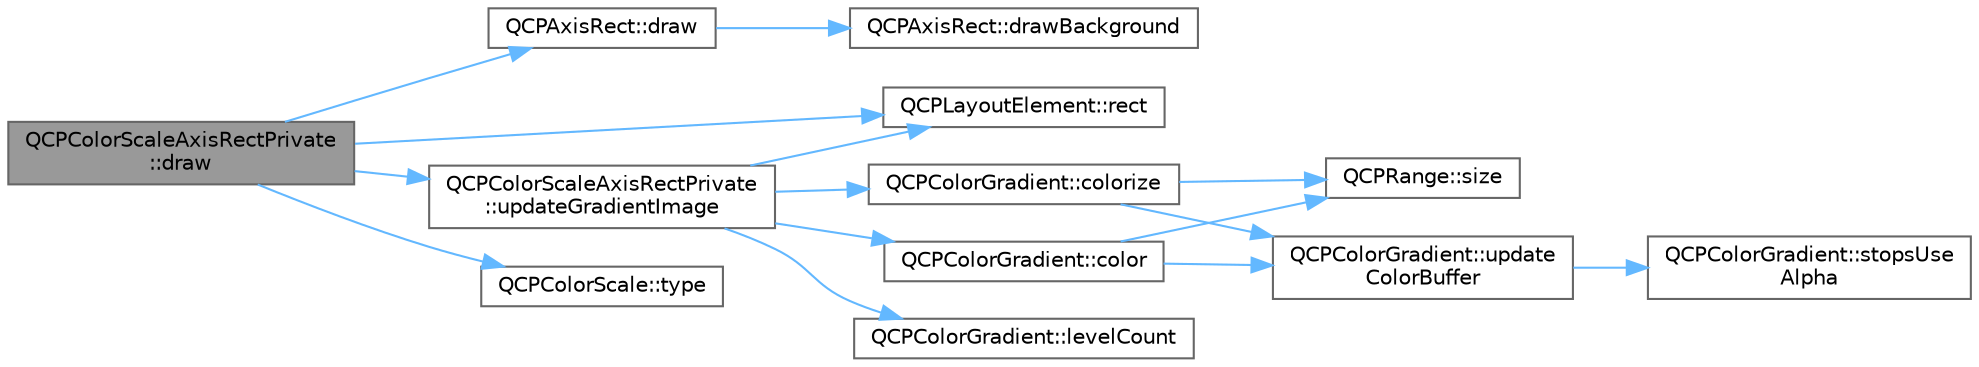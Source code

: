digraph "QCPColorScaleAxisRectPrivate::draw"
{
 // LATEX_PDF_SIZE
  bgcolor="transparent";
  edge [fontname=Helvetica,fontsize=10,labelfontname=Helvetica,labelfontsize=10];
  node [fontname=Helvetica,fontsize=10,shape=box,height=0.2,width=0.4];
  rankdir="LR";
  Node1 [label="QCPColorScaleAxisRectPrivate\l::draw",height=0.2,width=0.4,color="gray40", fillcolor="grey60", style="filled", fontcolor="black",tooltip=" "];
  Node1 -> Node2 [color="steelblue1",style="solid"];
  Node2 [label="QCPAxisRect::draw",height=0.2,width=0.4,color="grey40", fillcolor="white", style="filled",URL="$class_q_c_p_axis_rect.html#af710c50530e370539a4439d6c4db9090",tooltip=" "];
  Node2 -> Node3 [color="steelblue1",style="solid"];
  Node3 [label="QCPAxisRect::drawBackground",height=0.2,width=0.4,color="grey40", fillcolor="white", style="filled",URL="$class_q_c_p_axis_rect.html#ab49d338d1ce74b476fcead5b32cf06dc",tooltip=" "];
  Node1 -> Node4 [color="steelblue1",style="solid"];
  Node4 [label="QCPLayoutElement::rect",height=0.2,width=0.4,color="grey40", fillcolor="white", style="filled",URL="$class_q_c_p_layout_element.html#a208effccfe2cca4a0eaf9393e60f2dd4",tooltip=" "];
  Node1 -> Node5 [color="steelblue1",style="solid"];
  Node5 [label="QCPColorScale::type",height=0.2,width=0.4,color="grey40", fillcolor="white", style="filled",URL="$class_q_c_p_color_scale.html#a85d7e286fbfc0c04c4b480aff3cb66fb",tooltip=" "];
  Node1 -> Node6 [color="steelblue1",style="solid"];
  Node6 [label="QCPColorScaleAxisRectPrivate\l::updateGradientImage",height=0.2,width=0.4,color="grey40", fillcolor="white", style="filled",URL="$class_q_c_p_color_scale_axis_rect_private.html#a73754cab312aeaddea1bfcc67cc079ac",tooltip=" "];
  Node6 -> Node7 [color="steelblue1",style="solid"];
  Node7 [label="QCPColorGradient::color",height=0.2,width=0.4,color="grey40", fillcolor="white", style="filled",URL="$class_q_c_p_color_gradient.html#a0599545c859268b025d2060dea741cea",tooltip=" "];
  Node7 -> Node8 [color="steelblue1",style="solid"];
  Node8 [label="QCPRange::size",height=0.2,width=0.4,color="grey40", fillcolor="white", style="filled",URL="$class_q_c_p_range.html#a62326e7cc4316b96df6a60813230e63f",tooltip=" "];
  Node7 -> Node9 [color="steelblue1",style="solid"];
  Node9 [label="QCPColorGradient::update\lColorBuffer",height=0.2,width=0.4,color="grey40", fillcolor="white", style="filled",URL="$class_q_c_p_color_gradient.html#a353f15ab3ab586eebf1f6b58c3e2707b",tooltip=" "];
  Node9 -> Node10 [color="steelblue1",style="solid"];
  Node10 [label="QCPColorGradient::stopsUse\lAlpha",height=0.2,width=0.4,color="grey40", fillcolor="white", style="filled",URL="$class_q_c_p_color_gradient.html#a137b368ea8829a871974add6e4883c71",tooltip=" "];
  Node6 -> Node11 [color="steelblue1",style="solid"];
  Node11 [label="QCPColorGradient::colorize",height=0.2,width=0.4,color="grey40", fillcolor="white", style="filled",URL="$class_q_c_p_color_gradient.html#aaf423ceb943e177b0ed2c48c811d83dc",tooltip=" "];
  Node11 -> Node8 [color="steelblue1",style="solid"];
  Node11 -> Node9 [color="steelblue1",style="solid"];
  Node6 -> Node12 [color="steelblue1",style="solid"];
  Node12 [label="QCPColorGradient::levelCount",height=0.2,width=0.4,color="grey40", fillcolor="white", style="filled",URL="$class_q_c_p_color_gradient.html#ac4b9d7034fc3b6c76318b05075367090",tooltip=" "];
  Node6 -> Node4 [color="steelblue1",style="solid"];
}

